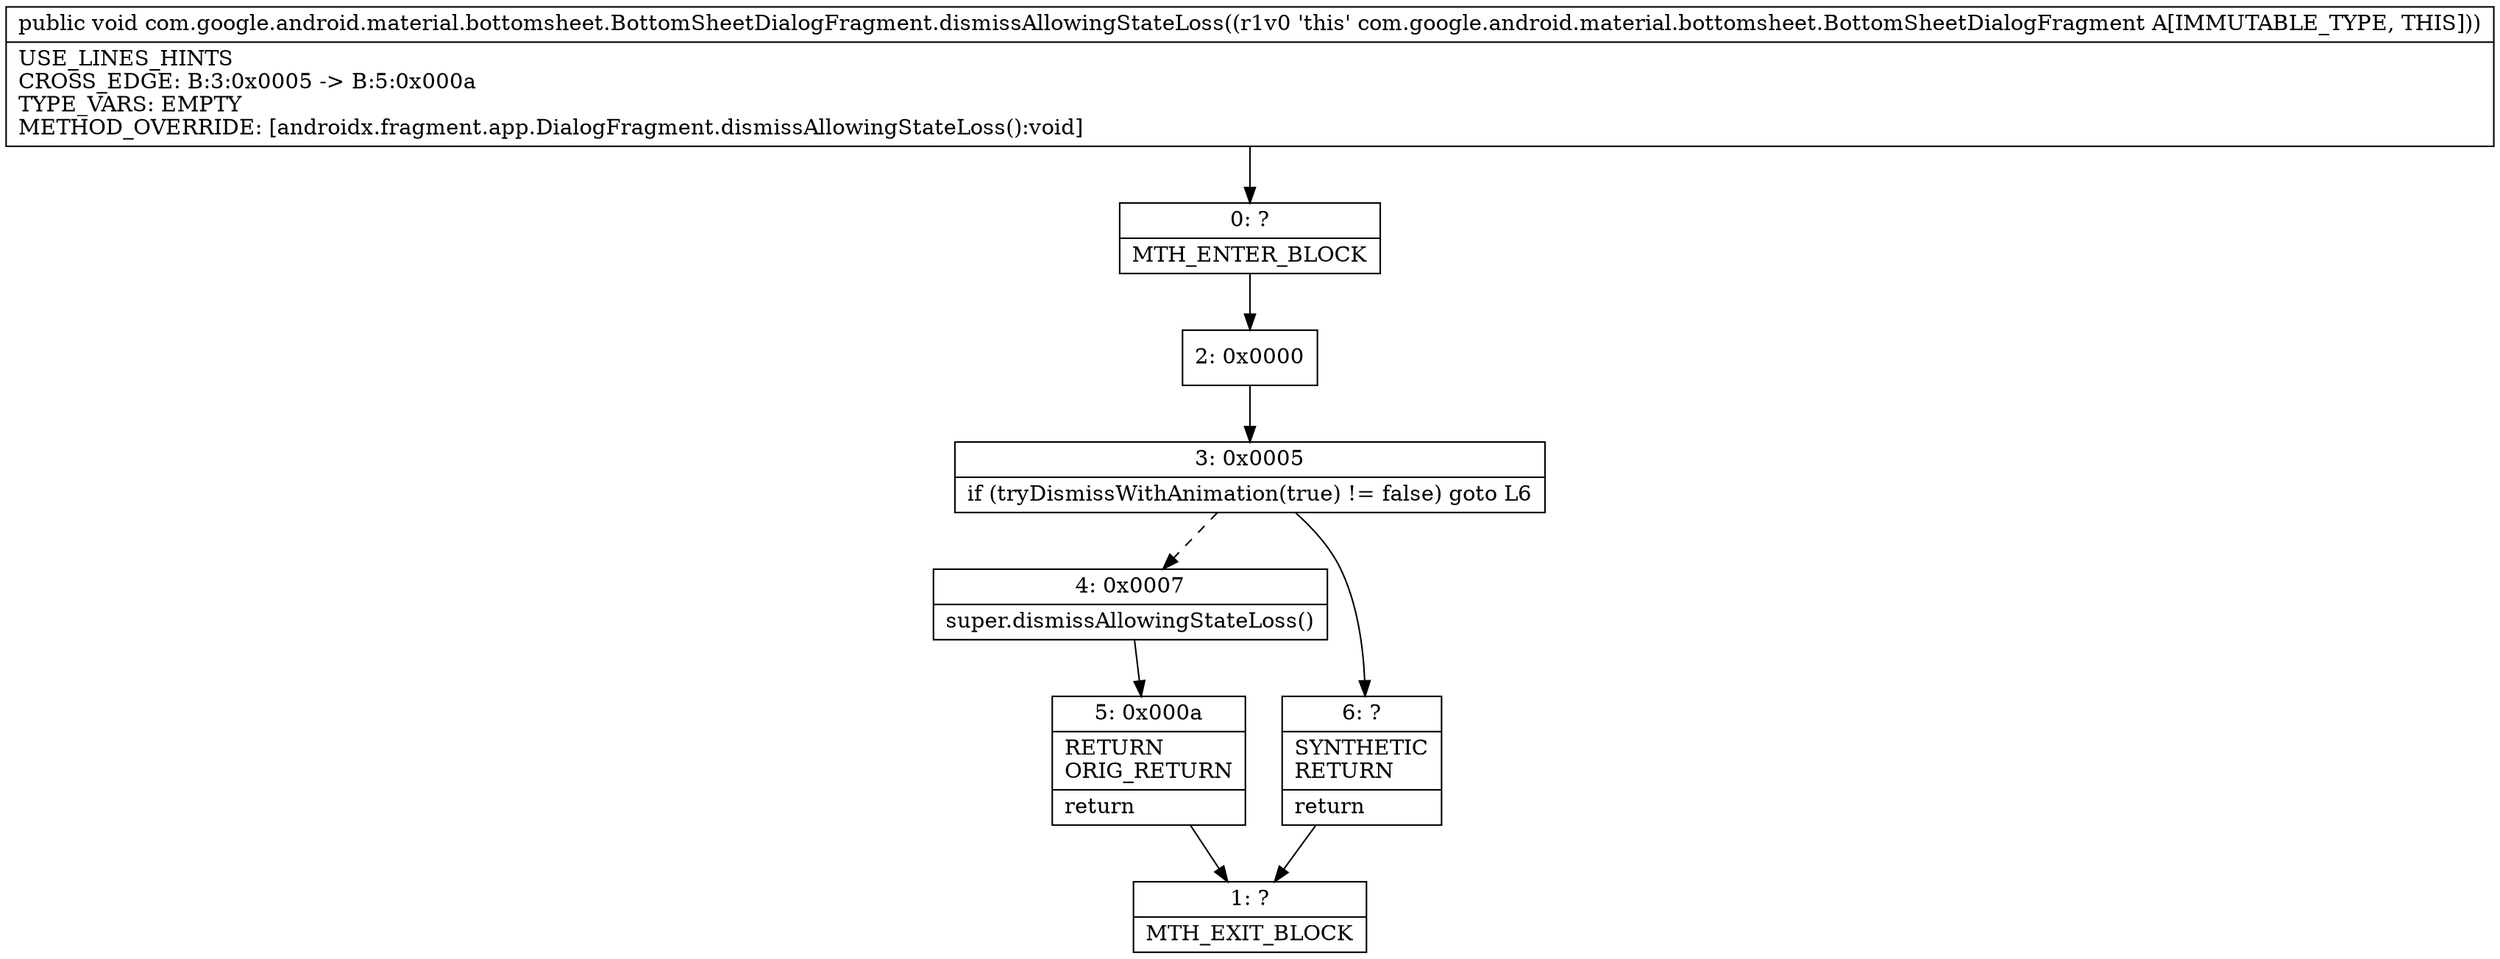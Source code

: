 digraph "CFG forcom.google.android.material.bottomsheet.BottomSheetDialogFragment.dismissAllowingStateLoss()V" {
Node_0 [shape=record,label="{0\:\ ?|MTH_ENTER_BLOCK\l}"];
Node_2 [shape=record,label="{2\:\ 0x0000}"];
Node_3 [shape=record,label="{3\:\ 0x0005|if (tryDismissWithAnimation(true) != false) goto L6\l}"];
Node_4 [shape=record,label="{4\:\ 0x0007|super.dismissAllowingStateLoss()\l}"];
Node_5 [shape=record,label="{5\:\ 0x000a|RETURN\lORIG_RETURN\l|return\l}"];
Node_1 [shape=record,label="{1\:\ ?|MTH_EXIT_BLOCK\l}"];
Node_6 [shape=record,label="{6\:\ ?|SYNTHETIC\lRETURN\l|return\l}"];
MethodNode[shape=record,label="{public void com.google.android.material.bottomsheet.BottomSheetDialogFragment.dismissAllowingStateLoss((r1v0 'this' com.google.android.material.bottomsheet.BottomSheetDialogFragment A[IMMUTABLE_TYPE, THIS]))  | USE_LINES_HINTS\lCROSS_EDGE: B:3:0x0005 \-\> B:5:0x000a\lTYPE_VARS: EMPTY\lMETHOD_OVERRIDE: [androidx.fragment.app.DialogFragment.dismissAllowingStateLoss():void]\l}"];
MethodNode -> Node_0;Node_0 -> Node_2;
Node_2 -> Node_3;
Node_3 -> Node_4[style=dashed];
Node_3 -> Node_6;
Node_4 -> Node_5;
Node_5 -> Node_1;
Node_6 -> Node_1;
}

